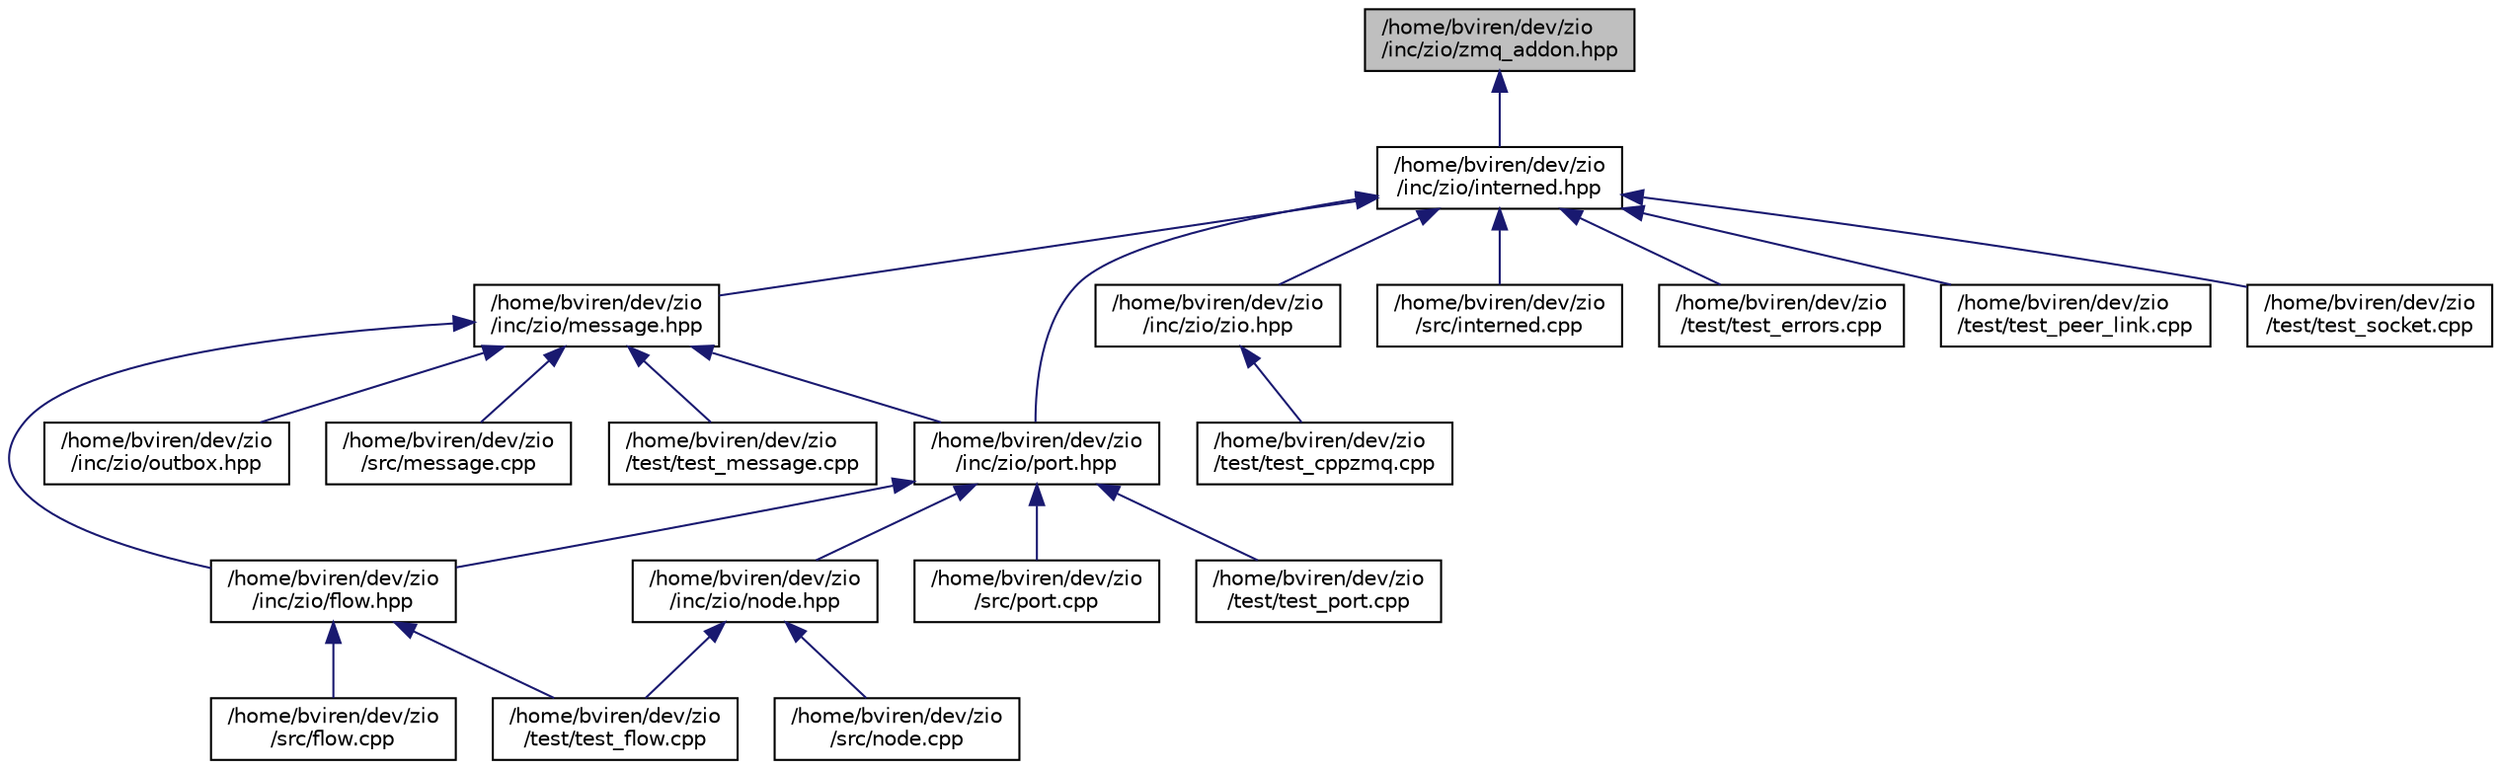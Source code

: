 digraph "/home/bviren/dev/zio/inc/zio/zmq_addon.hpp"
{
  edge [fontname="Helvetica",fontsize="10",labelfontname="Helvetica",labelfontsize="10"];
  node [fontname="Helvetica",fontsize="10",shape=record];
  Node13 [label="/home/bviren/dev/zio\l/inc/zio/zmq_addon.hpp",height=0.2,width=0.4,color="black", fillcolor="grey75", style="filled", fontcolor="black"];
  Node13 -> Node14 [dir="back",color="midnightblue",fontsize="10",style="solid",fontname="Helvetica"];
  Node14 [label="/home/bviren/dev/zio\l/inc/zio/interned.hpp",height=0.2,width=0.4,color="black", fillcolor="white", style="filled",URL="$interned_8hpp.html"];
  Node14 -> Node15 [dir="back",color="midnightblue",fontsize="10",style="solid",fontname="Helvetica"];
  Node15 [label="/home/bviren/dev/zio\l/inc/zio/message.hpp",height=0.2,width=0.4,color="black", fillcolor="white", style="filled",URL="$message_8hpp.html"];
  Node15 -> Node16 [dir="back",color="midnightblue",fontsize="10",style="solid",fontname="Helvetica"];
  Node16 [label="/home/bviren/dev/zio\l/inc/zio/flow.hpp",height=0.2,width=0.4,color="black", fillcolor="white", style="filled",URL="$flow_8hpp.html"];
  Node16 -> Node17 [dir="back",color="midnightblue",fontsize="10",style="solid",fontname="Helvetica"];
  Node17 [label="/home/bviren/dev/zio\l/src/flow.cpp",height=0.2,width=0.4,color="black", fillcolor="white", style="filled",URL="$flow_8cpp.html"];
  Node16 -> Node18 [dir="back",color="midnightblue",fontsize="10",style="solid",fontname="Helvetica"];
  Node18 [label="/home/bviren/dev/zio\l/test/test_flow.cpp",height=0.2,width=0.4,color="black", fillcolor="white", style="filled",URL="$test__flow_8cpp.html"];
  Node15 -> Node19 [dir="back",color="midnightblue",fontsize="10",style="solid",fontname="Helvetica"];
  Node19 [label="/home/bviren/dev/zio\l/inc/zio/outbox.hpp",height=0.2,width=0.4,color="black", fillcolor="white", style="filled",URL="$outbox_8hpp.html"];
  Node15 -> Node20 [dir="back",color="midnightblue",fontsize="10",style="solid",fontname="Helvetica"];
  Node20 [label="/home/bviren/dev/zio\l/inc/zio/port.hpp",height=0.2,width=0.4,color="black", fillcolor="white", style="filled",URL="$port_8hpp.html"];
  Node20 -> Node16 [dir="back",color="midnightblue",fontsize="10",style="solid",fontname="Helvetica"];
  Node20 -> Node21 [dir="back",color="midnightblue",fontsize="10",style="solid",fontname="Helvetica"];
  Node21 [label="/home/bviren/dev/zio\l/inc/zio/node.hpp",height=0.2,width=0.4,color="black", fillcolor="white", style="filled",URL="$node_8hpp.html"];
  Node21 -> Node22 [dir="back",color="midnightblue",fontsize="10",style="solid",fontname="Helvetica"];
  Node22 [label="/home/bviren/dev/zio\l/src/node.cpp",height=0.2,width=0.4,color="black", fillcolor="white", style="filled",URL="$node_8cpp.html"];
  Node21 -> Node18 [dir="back",color="midnightblue",fontsize="10",style="solid",fontname="Helvetica"];
  Node20 -> Node23 [dir="back",color="midnightblue",fontsize="10",style="solid",fontname="Helvetica"];
  Node23 [label="/home/bviren/dev/zio\l/src/port.cpp",height=0.2,width=0.4,color="black", fillcolor="white", style="filled",URL="$port_8cpp.html"];
  Node20 -> Node24 [dir="back",color="midnightblue",fontsize="10",style="solid",fontname="Helvetica"];
  Node24 [label="/home/bviren/dev/zio\l/test/test_port.cpp",height=0.2,width=0.4,color="black", fillcolor="white", style="filled",URL="$test__port_8cpp.html"];
  Node15 -> Node25 [dir="back",color="midnightblue",fontsize="10",style="solid",fontname="Helvetica"];
  Node25 [label="/home/bviren/dev/zio\l/src/message.cpp",height=0.2,width=0.4,color="black", fillcolor="white", style="filled",URL="$message_8cpp.html"];
  Node15 -> Node26 [dir="back",color="midnightblue",fontsize="10",style="solid",fontname="Helvetica"];
  Node26 [label="/home/bviren/dev/zio\l/test/test_message.cpp",height=0.2,width=0.4,color="black", fillcolor="white", style="filled",URL="$test__message_8cpp.html"];
  Node14 -> Node20 [dir="back",color="midnightblue",fontsize="10",style="solid",fontname="Helvetica"];
  Node14 -> Node27 [dir="back",color="midnightblue",fontsize="10",style="solid",fontname="Helvetica"];
  Node27 [label="/home/bviren/dev/zio\l/inc/zio/zio.hpp",height=0.2,width=0.4,color="black", fillcolor="white", style="filled",URL="$zio_8hpp.html"];
  Node27 -> Node28 [dir="back",color="midnightblue",fontsize="10",style="solid",fontname="Helvetica"];
  Node28 [label="/home/bviren/dev/zio\l/test/test_cppzmq.cpp",height=0.2,width=0.4,color="black", fillcolor="white", style="filled",URL="$test__cppzmq_8cpp.html"];
  Node14 -> Node29 [dir="back",color="midnightblue",fontsize="10",style="solid",fontname="Helvetica"];
  Node29 [label="/home/bviren/dev/zio\l/src/interned.cpp",height=0.2,width=0.4,color="black", fillcolor="white", style="filled",URL="$interned_8cpp.html"];
  Node14 -> Node30 [dir="back",color="midnightblue",fontsize="10",style="solid",fontname="Helvetica"];
  Node30 [label="/home/bviren/dev/zio\l/test/test_errors.cpp",height=0.2,width=0.4,color="black", fillcolor="white", style="filled",URL="$test__errors_8cpp.html"];
  Node14 -> Node31 [dir="back",color="midnightblue",fontsize="10",style="solid",fontname="Helvetica"];
  Node31 [label="/home/bviren/dev/zio\l/test/test_peer_link.cpp",height=0.2,width=0.4,color="black", fillcolor="white", style="filled",URL="$test__peer__link_8cpp.html"];
  Node14 -> Node32 [dir="back",color="midnightblue",fontsize="10",style="solid",fontname="Helvetica"];
  Node32 [label="/home/bviren/dev/zio\l/test/test_socket.cpp",height=0.2,width=0.4,color="black", fillcolor="white", style="filled",URL="$test__socket_8cpp.html"];
}
